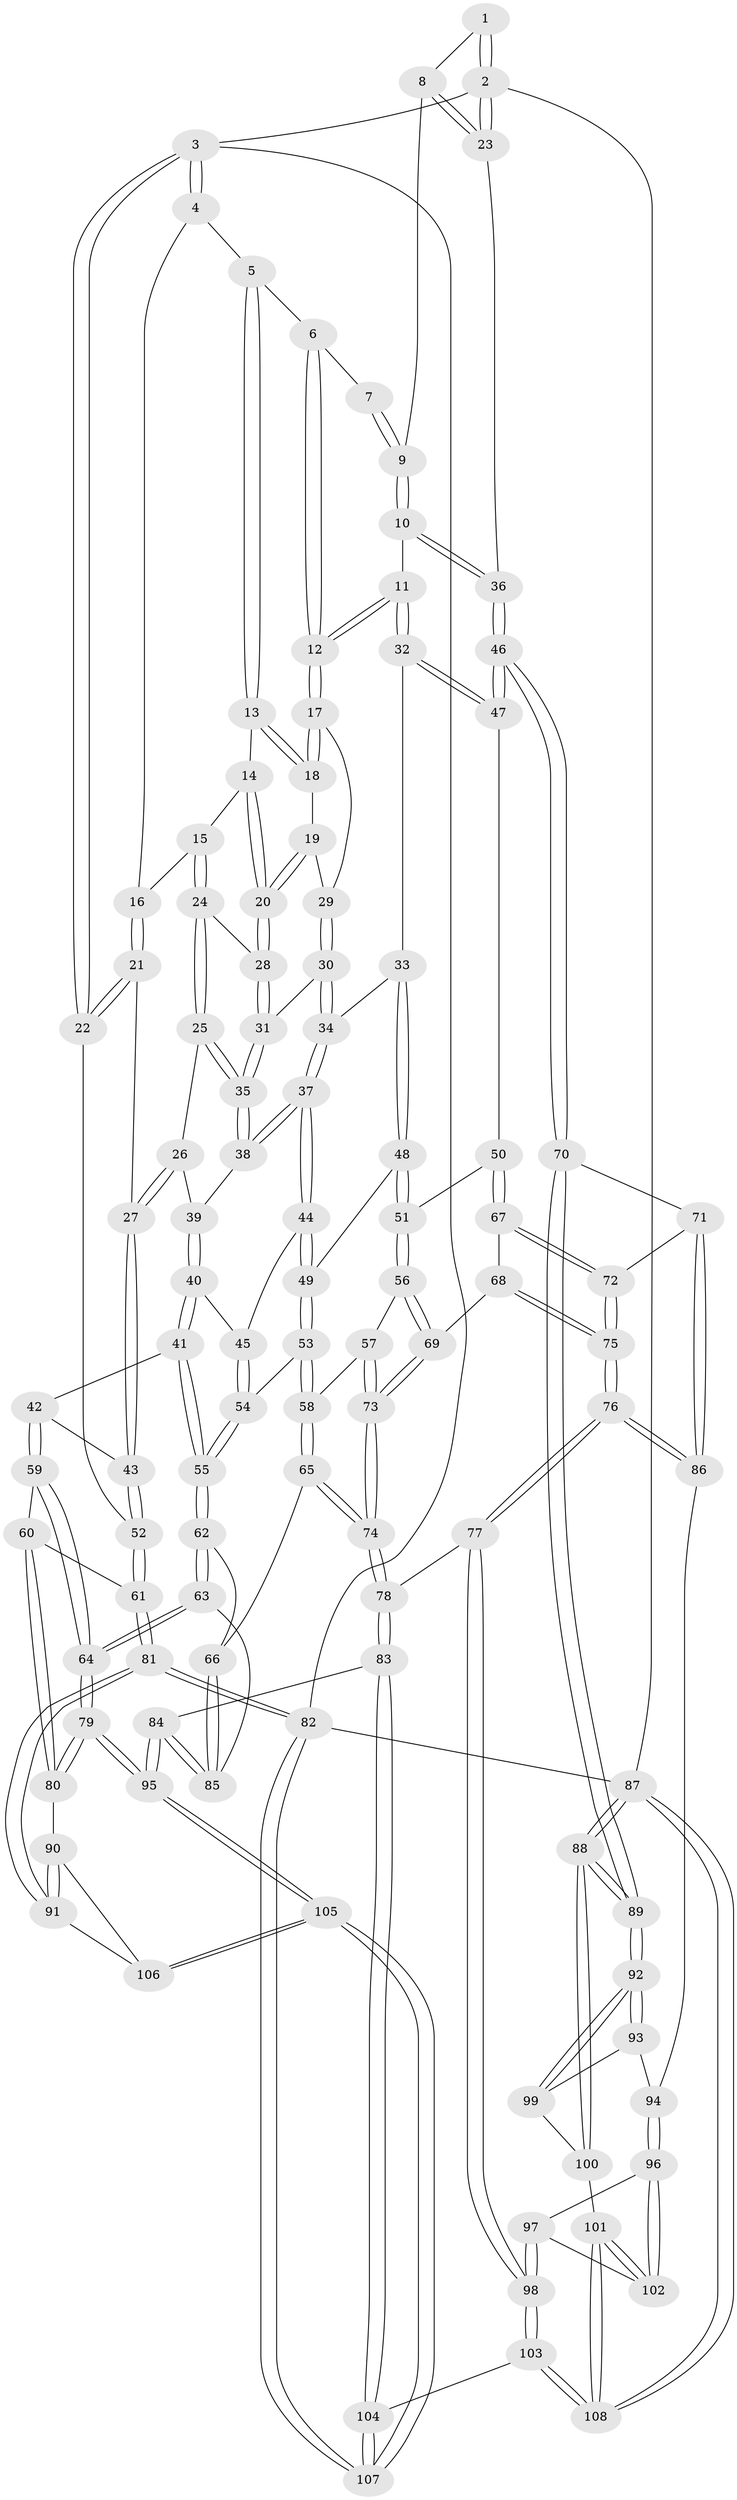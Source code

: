 // Generated by graph-tools (version 1.1) at 2025/59/03/09/25 04:59:50]
// undirected, 108 vertices, 267 edges
graph export_dot {
graph [start="1"]
  node [color=gray90,style=filled];
  1 [pos="+0.962525615632063+0"];
  2 [pos="+1+0"];
  3 [pos="+0+0"];
  4 [pos="+0+0"];
  5 [pos="+0.4902102160417743+0"];
  6 [pos="+0.5100918594083881+0"];
  7 [pos="+0.6192310290064428+0"];
  8 [pos="+0.8490839417381146+0.12857172986321902"];
  9 [pos="+0.7396861924238316+0.16457815053070843"];
  10 [pos="+0.6850646352603492+0.24576491508231946"];
  11 [pos="+0.6738871715358954+0.2524828325885533"];
  12 [pos="+0.6264792043468594+0.21717441913863064"];
  13 [pos="+0.45126820060862616+0"];
  14 [pos="+0.3700045174069119+0.04934291340207484"];
  15 [pos="+0.2394091145577452+0.12763377242056617"];
  16 [pos="+0.17278645446552224+0.10357140994628843"];
  17 [pos="+0.5418415943351376+0.18715943799566595"];
  18 [pos="+0.4890419409889015+0.11477575833860014"];
  19 [pos="+0.41379394413074927+0.19564341015133663"];
  20 [pos="+0.40344599644579227+0.19936528580958635"];
  21 [pos="+0.0666645178810994+0.2200289175827156"];
  22 [pos="+0+0.20745664410422543"];
  23 [pos="+1+0.3250266175601299"];
  24 [pos="+0.25704001206950683+0.16581516211206393"];
  25 [pos="+0.2599305866690393+0.19139463409095878"];
  26 [pos="+0.19373232198472806+0.3132026216802991"];
  27 [pos="+0.14311931841616807+0.33870868223828643"];
  28 [pos="+0.40228705131305237+0.20106734736737075"];
  29 [pos="+0.5008204422586774+0.20785055266534594"];
  30 [pos="+0.45441986015723723+0.2907268681763839"];
  31 [pos="+0.3965953804220208+0.27218294916699437"];
  32 [pos="+0.6730363765069683+0.2545943773919482"];
  33 [pos="+0.6158763899806889+0.30889636519279795"];
  34 [pos="+0.4836786230248796+0.31740576553866645"];
  35 [pos="+0.34463729547578253+0.30537370228142624"];
  36 [pos="+1+0.44342701886924846"];
  37 [pos="+0.45271068784405205+0.402387434289453"];
  38 [pos="+0.33419136496579205+0.3301125051164538"];
  39 [pos="+0.3335921836945926+0.3307154681321334"];
  40 [pos="+0.3016558283106495+0.44924454763884936"];
  41 [pos="+0.27450573359312774+0.47556743076120706"];
  42 [pos="+0.17976845530472269+0.4646965430863093"];
  43 [pos="+0.13462431831203478+0.40272694597501474"];
  44 [pos="+0.45772147924111867+0.4290789505314268"];
  45 [pos="+0.4026970755627166+0.45231904008318713"];
  46 [pos="+1+0.4523499198923639"];
  47 [pos="+0.7373125247913631+0.414204008136981"];
  48 [pos="+0.5847076074397297+0.4160415017845744"];
  49 [pos="+0.505441711157942+0.4626053705756895"];
  50 [pos="+0.6992778019744279+0.5131798470239423"];
  51 [pos="+0.6738930712256184+0.5141704277438978"];
  52 [pos="+0+0.4661055516271227"];
  53 [pos="+0.5060341874971304+0.5190671780875341"];
  54 [pos="+0.409217584265816+0.5365299817583747"];
  55 [pos="+0.3355273917192613+0.601855838966425"];
  56 [pos="+0.6137352877443905+0.5633384299653057"];
  57 [pos="+0.5980857754690267+0.5693715265651247"];
  58 [pos="+0.5343534361624794+0.5782381144996718"];
  59 [pos="+0.1379386228914679+0.5552868950212061"];
  60 [pos="+0.023446851487371686+0.6016538567598446"];
  61 [pos="+0+0.5789166436624662"];
  62 [pos="+0.3383784697475526+0.6494189939913055"];
  63 [pos="+0.2680882896226418+0.7383090936807695"];
  64 [pos="+0.25892982192098396+0.7455571184891002"];
  65 [pos="+0.4974024410521966+0.6557324070457795"];
  66 [pos="+0.4972766868072086+0.6557567339323778"];
  67 [pos="+0.7865159355832727+0.5842891133186096"];
  68 [pos="+0.740782408171419+0.6271172157395866"];
  69 [pos="+0.6752841546914354+0.6492933575096609"];
  70 [pos="+1+0.5307114130109917"];
  71 [pos="+0.9170324804524035+0.6003047775260812"];
  72 [pos="+0.9155698362755881+0.600348096318872"];
  73 [pos="+0.6375351566572925+0.6955575548105319"];
  74 [pos="+0.6049656974272372+0.7700402341672208"];
  75 [pos="+0.711924083047921+0.771192019608424"];
  76 [pos="+0.686929299769193+0.8139824732540623"];
  77 [pos="+0.6811183560105131+0.8154829471544955"];
  78 [pos="+0.6122721305584367+0.7912878979046789"];
  79 [pos="+0.22161951122652102+0.8101914077608676"];
  80 [pos="+0.17783976387031047+0.800498468814266"];
  81 [pos="+0+0.7923647825533411"];
  82 [pos="+0+1"];
  83 [pos="+0.5175484008055503+0.8676210013342858"];
  84 [pos="+0.510881577463072+0.8637015778205278"];
  85 [pos="+0.4420793228117932+0.7828939631939386"];
  86 [pos="+0.8067498640594313+0.8359357899336429"];
  87 [pos="+1+1"];
  88 [pos="+1+0.9957232875198547"];
  89 [pos="+1+0.6616217488923198"];
  90 [pos="+0.04982412206200332+0.8120229385176858"];
  91 [pos="+0+0.7932514905820401"];
  92 [pos="+1+0.6904286001554176"];
  93 [pos="+0.8784301379849787+0.8443041518131176"];
  94 [pos="+0.8177464708035885+0.8463386714284981"];
  95 [pos="+0.22605140579394048+0.8256027735027585"];
  96 [pos="+0.8229208269291526+0.8846875073994247"];
  97 [pos="+0.7463312628098874+0.9607975615663236"];
  98 [pos="+0.6899139155689755+0.9834510169626512"];
  99 [pos="+0.9345792985793528+0.9067162599890225"];
  100 [pos="+0.9343588570724427+0.9161432427538023"];
  101 [pos="+0.8886939892298884+1"];
  102 [pos="+0.8577184374857133+0.9688706518933552"];
  103 [pos="+0.6170807250105598+1"];
  104 [pos="+0.4496013236689874+1"];
  105 [pos="+0.2614386830266147+1"];
  106 [pos="+0.04343122223766316+0.9545843837785369"];
  107 [pos="+0.2640548864854124+1"];
  108 [pos="+0.975751668292437+1"];
  1 -- 2;
  1 -- 2;
  1 -- 8;
  2 -- 3;
  2 -- 23;
  2 -- 23;
  2 -- 87;
  3 -- 4;
  3 -- 4;
  3 -- 22;
  3 -- 22;
  3 -- 82;
  4 -- 5;
  4 -- 16;
  5 -- 6;
  5 -- 13;
  5 -- 13;
  6 -- 7;
  6 -- 12;
  6 -- 12;
  7 -- 9;
  7 -- 9;
  8 -- 9;
  8 -- 23;
  8 -- 23;
  9 -- 10;
  9 -- 10;
  10 -- 11;
  10 -- 36;
  10 -- 36;
  11 -- 12;
  11 -- 12;
  11 -- 32;
  11 -- 32;
  12 -- 17;
  12 -- 17;
  13 -- 14;
  13 -- 18;
  13 -- 18;
  14 -- 15;
  14 -- 20;
  14 -- 20;
  15 -- 16;
  15 -- 24;
  15 -- 24;
  16 -- 21;
  16 -- 21;
  17 -- 18;
  17 -- 18;
  17 -- 29;
  18 -- 19;
  19 -- 20;
  19 -- 20;
  19 -- 29;
  20 -- 28;
  20 -- 28;
  21 -- 22;
  21 -- 22;
  21 -- 27;
  22 -- 52;
  23 -- 36;
  24 -- 25;
  24 -- 25;
  24 -- 28;
  25 -- 26;
  25 -- 35;
  25 -- 35;
  26 -- 27;
  26 -- 27;
  26 -- 39;
  27 -- 43;
  27 -- 43;
  28 -- 31;
  28 -- 31;
  29 -- 30;
  29 -- 30;
  30 -- 31;
  30 -- 34;
  30 -- 34;
  31 -- 35;
  31 -- 35;
  32 -- 33;
  32 -- 47;
  32 -- 47;
  33 -- 34;
  33 -- 48;
  33 -- 48;
  34 -- 37;
  34 -- 37;
  35 -- 38;
  35 -- 38;
  36 -- 46;
  36 -- 46;
  37 -- 38;
  37 -- 38;
  37 -- 44;
  37 -- 44;
  38 -- 39;
  39 -- 40;
  39 -- 40;
  40 -- 41;
  40 -- 41;
  40 -- 45;
  41 -- 42;
  41 -- 55;
  41 -- 55;
  42 -- 43;
  42 -- 59;
  42 -- 59;
  43 -- 52;
  43 -- 52;
  44 -- 45;
  44 -- 49;
  44 -- 49;
  45 -- 54;
  45 -- 54;
  46 -- 47;
  46 -- 47;
  46 -- 70;
  46 -- 70;
  47 -- 50;
  48 -- 49;
  48 -- 51;
  48 -- 51;
  49 -- 53;
  49 -- 53;
  50 -- 51;
  50 -- 67;
  50 -- 67;
  51 -- 56;
  51 -- 56;
  52 -- 61;
  52 -- 61;
  53 -- 54;
  53 -- 58;
  53 -- 58;
  54 -- 55;
  54 -- 55;
  55 -- 62;
  55 -- 62;
  56 -- 57;
  56 -- 69;
  56 -- 69;
  57 -- 58;
  57 -- 73;
  57 -- 73;
  58 -- 65;
  58 -- 65;
  59 -- 60;
  59 -- 64;
  59 -- 64;
  60 -- 61;
  60 -- 80;
  60 -- 80;
  61 -- 81;
  61 -- 81;
  62 -- 63;
  62 -- 63;
  62 -- 66;
  63 -- 64;
  63 -- 64;
  63 -- 85;
  64 -- 79;
  64 -- 79;
  65 -- 66;
  65 -- 74;
  65 -- 74;
  66 -- 85;
  66 -- 85;
  67 -- 68;
  67 -- 72;
  67 -- 72;
  68 -- 69;
  68 -- 75;
  68 -- 75;
  69 -- 73;
  69 -- 73;
  70 -- 71;
  70 -- 89;
  70 -- 89;
  71 -- 72;
  71 -- 86;
  71 -- 86;
  72 -- 75;
  72 -- 75;
  73 -- 74;
  73 -- 74;
  74 -- 78;
  74 -- 78;
  75 -- 76;
  75 -- 76;
  76 -- 77;
  76 -- 77;
  76 -- 86;
  76 -- 86;
  77 -- 78;
  77 -- 98;
  77 -- 98;
  78 -- 83;
  78 -- 83;
  79 -- 80;
  79 -- 80;
  79 -- 95;
  79 -- 95;
  80 -- 90;
  81 -- 82;
  81 -- 82;
  81 -- 91;
  81 -- 91;
  82 -- 107;
  82 -- 107;
  82 -- 87;
  83 -- 84;
  83 -- 104;
  83 -- 104;
  84 -- 85;
  84 -- 85;
  84 -- 95;
  84 -- 95;
  86 -- 94;
  87 -- 88;
  87 -- 88;
  87 -- 108;
  87 -- 108;
  88 -- 89;
  88 -- 89;
  88 -- 100;
  88 -- 100;
  89 -- 92;
  89 -- 92;
  90 -- 91;
  90 -- 91;
  90 -- 106;
  91 -- 106;
  92 -- 93;
  92 -- 93;
  92 -- 99;
  92 -- 99;
  93 -- 94;
  93 -- 99;
  94 -- 96;
  94 -- 96;
  95 -- 105;
  95 -- 105;
  96 -- 97;
  96 -- 102;
  96 -- 102;
  97 -- 98;
  97 -- 98;
  97 -- 102;
  98 -- 103;
  98 -- 103;
  99 -- 100;
  100 -- 101;
  101 -- 102;
  101 -- 102;
  101 -- 108;
  101 -- 108;
  103 -- 104;
  103 -- 108;
  103 -- 108;
  104 -- 107;
  104 -- 107;
  105 -- 106;
  105 -- 106;
  105 -- 107;
  105 -- 107;
}
